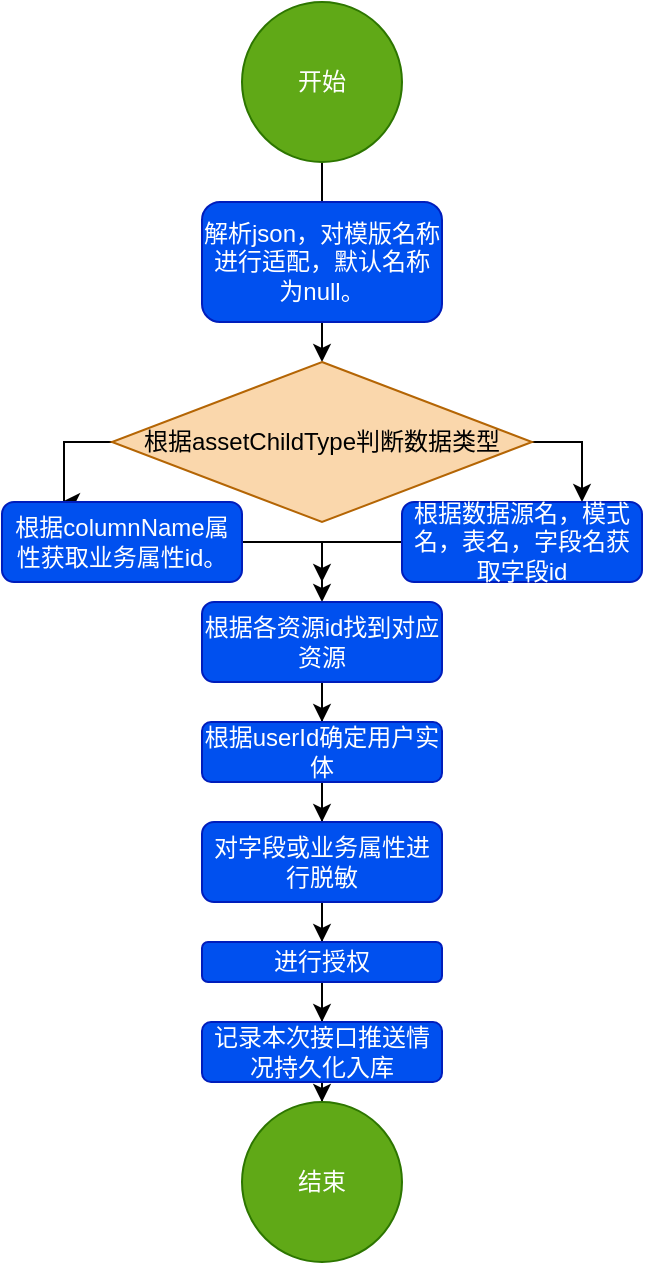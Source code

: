 <mxfile version="21.2.9" type="github">
  <diagram name="第 1 页" id="kZsR6Xk8gTe69wgRAa6V">
    <mxGraphModel dx="434" dy="577" grid="1" gridSize="10" guides="1" tooltips="1" connect="1" arrows="1" fold="1" page="1" pageScale="1" pageWidth="827" pageHeight="1169" math="0" shadow="0">
      <root>
        <mxCell id="0" />
        <mxCell id="1" parent="0" />
        <mxCell id="iffB6uSFVy8C3MFSZTTh-27" value="" style="edgeStyle=orthogonalEdgeStyle;rounded=0;orthogonalLoop=1;jettySize=auto;html=1;" parent="1" source="iffB6uSFVy8C3MFSZTTh-1" target="iffB6uSFVy8C3MFSZTTh-4" edge="1">
          <mxGeometry relative="1" as="geometry" />
        </mxCell>
        <mxCell id="iffB6uSFVy8C3MFSZTTh-1" value="开始" style="ellipse;whiteSpace=wrap;html=1;aspect=fixed;fillColor=#60a917;strokeColor=#2D7600;fontColor=#ffffff;" parent="1" vertex="1">
          <mxGeometry x="160" y="10" width="80" height="80" as="geometry" />
        </mxCell>
        <mxCell id="iffB6uSFVy8C3MFSZTTh-2" value="解析json，对模版名称进行适配，默认名称为null。" style="rounded=1;whiteSpace=wrap;html=1;fillColor=#0050ef;fontColor=#ffffff;strokeColor=#001DBC;" parent="1" vertex="1">
          <mxGeometry x="140" y="110" width="120" height="60" as="geometry" />
        </mxCell>
        <mxCell id="iffB6uSFVy8C3MFSZTTh-17" style="edgeStyle=orthogonalEdgeStyle;rounded=0;orthogonalLoop=1;jettySize=auto;html=1;entryX=0.25;entryY=0;entryDx=0;entryDy=0;" parent="1" source="iffB6uSFVy8C3MFSZTTh-4" edge="1" target="iffB6uSFVy8C3MFSZTTh-5">
          <mxGeometry relative="1" as="geometry">
            <mxPoint x="70" y="320" as="targetPoint" />
            <Array as="points">
              <mxPoint x="71" y="230" />
            </Array>
          </mxGeometry>
        </mxCell>
        <mxCell id="ceDrHB01kTsIlGRxlbIe-7" style="edgeStyle=orthogonalEdgeStyle;rounded=0;orthogonalLoop=1;jettySize=auto;html=1;entryX=0.75;entryY=0;entryDx=0;entryDy=0;" edge="1" parent="1" source="iffB6uSFVy8C3MFSZTTh-4" target="iffB6uSFVy8C3MFSZTTh-7">
          <mxGeometry relative="1" as="geometry">
            <mxPoint x="330" y="240" as="targetPoint" />
            <Array as="points">
              <mxPoint x="330" y="230" />
            </Array>
          </mxGeometry>
        </mxCell>
        <mxCell id="iffB6uSFVy8C3MFSZTTh-4" value="根据assetChildType&lt;span style=&quot;background-color: initial;&quot;&gt;判断数据类型&lt;/span&gt;" style="rhombus;whiteSpace=wrap;html=1;fillColor=#fad7ac;strokeColor=#b46504;" parent="1" vertex="1">
          <mxGeometry x="95" y="190" width="210" height="80" as="geometry" />
        </mxCell>
        <mxCell id="ceDrHB01kTsIlGRxlbIe-8" style="edgeStyle=orthogonalEdgeStyle;rounded=0;orthogonalLoop=1;jettySize=auto;html=1;entryX=0.5;entryY=0;entryDx=0;entryDy=0;" edge="1" parent="1" source="iffB6uSFVy8C3MFSZTTh-5" target="iffB6uSFVy8C3MFSZTTh-8">
          <mxGeometry relative="1" as="geometry">
            <mxPoint x="210" y="300" as="targetPoint" />
            <Array as="points">
              <mxPoint x="200" y="280" />
            </Array>
          </mxGeometry>
        </mxCell>
        <mxCell id="iffB6uSFVy8C3MFSZTTh-5" value="根据columnName属性获取业务属性id。" style="rounded=1;whiteSpace=wrap;html=1;fillColor=#0050ef;fontColor=#ffffff;strokeColor=#001DBC;" parent="1" vertex="1">
          <mxGeometry x="40" y="260" width="120" height="40" as="geometry" />
        </mxCell>
        <mxCell id="ceDrHB01kTsIlGRxlbIe-11" style="edgeStyle=orthogonalEdgeStyle;rounded=0;orthogonalLoop=1;jettySize=auto;html=1;" edge="1" parent="1" source="iffB6uSFVy8C3MFSZTTh-7">
          <mxGeometry relative="1" as="geometry">
            <mxPoint x="200" y="300" as="targetPoint" />
            <Array as="points">
              <mxPoint x="200" y="280" />
            </Array>
          </mxGeometry>
        </mxCell>
        <mxCell id="iffB6uSFVy8C3MFSZTTh-7" value="根据数据源名，模式名，表名，字段名获取字段id" style="rounded=1;whiteSpace=wrap;html=1;fillColor=#0050ef;fontColor=#ffffff;strokeColor=#001DBC;" parent="1" vertex="1">
          <mxGeometry x="240" y="260" width="120" height="40" as="geometry" />
        </mxCell>
        <mxCell id="iffB6uSFVy8C3MFSZTTh-22" value="" style="edgeStyle=orthogonalEdgeStyle;rounded=0;orthogonalLoop=1;jettySize=auto;html=1;" parent="1" source="iffB6uSFVy8C3MFSZTTh-9" target="iffB6uSFVy8C3MFSZTTh-10" edge="1">
          <mxGeometry relative="1" as="geometry" />
        </mxCell>
        <mxCell id="iffB6uSFVy8C3MFSZTTh-25" value="" style="edgeStyle=orthogonalEdgeStyle;rounded=0;orthogonalLoop=1;jettySize=auto;html=1;" parent="1" source="iffB6uSFVy8C3MFSZTTh-10" target="iffB6uSFVy8C3MFSZTTh-11" edge="1">
          <mxGeometry relative="1" as="geometry" />
        </mxCell>
        <mxCell id="iffB6uSFVy8C3MFSZTTh-10" value="对字段或业务属性进行脱敏" style="rounded=1;whiteSpace=wrap;html=1;fillColor=#0050ef;fontColor=#ffffff;strokeColor=#001DBC;" parent="1" vertex="1">
          <mxGeometry x="140" y="420" width="120" height="40" as="geometry" />
        </mxCell>
        <mxCell id="iffB6uSFVy8C3MFSZTTh-26" value="" style="edgeStyle=orthogonalEdgeStyle;rounded=0;orthogonalLoop=1;jettySize=auto;html=1;" parent="1" source="iffB6uSFVy8C3MFSZTTh-11" target="iffB6uSFVy8C3MFSZTTh-12" edge="1">
          <mxGeometry relative="1" as="geometry" />
        </mxCell>
        <mxCell id="iffB6uSFVy8C3MFSZTTh-11" value="进行授权" style="rounded=1;whiteSpace=wrap;html=1;fillColor=#0050ef;fontColor=#ffffff;strokeColor=#001DBC;" parent="1" vertex="1">
          <mxGeometry x="140" y="480" width="120" height="20" as="geometry" />
        </mxCell>
        <mxCell id="ceDrHB01kTsIlGRxlbIe-2" value="" style="edgeStyle=orthogonalEdgeStyle;rounded=0;orthogonalLoop=1;jettySize=auto;html=1;" edge="1" parent="1" source="iffB6uSFVy8C3MFSZTTh-12" target="ceDrHB01kTsIlGRxlbIe-1">
          <mxGeometry relative="1" as="geometry" />
        </mxCell>
        <mxCell id="iffB6uSFVy8C3MFSZTTh-12" value="记录本次接口推送情况持久化入库" style="rounded=1;whiteSpace=wrap;html=1;fillColor=#0050ef;fontColor=#ffffff;strokeColor=#001DBC;" parent="1" vertex="1">
          <mxGeometry x="140" y="520" width="120" height="30" as="geometry" />
        </mxCell>
        <mxCell id="iffB6uSFVy8C3MFSZTTh-24" value="" style="edgeStyle=orthogonalEdgeStyle;rounded=0;orthogonalLoop=1;jettySize=auto;html=1;" parent="1" source="iffB6uSFVy8C3MFSZTTh-8" target="iffB6uSFVy8C3MFSZTTh-9" edge="1">
          <mxGeometry relative="1" as="geometry">
            <mxPoint x="190" y="460" as="sourcePoint" />
            <mxPoint x="180" y="590" as="targetPoint" />
          </mxGeometry>
        </mxCell>
        <mxCell id="iffB6uSFVy8C3MFSZTTh-9" value="根据userId确定用户实体" style="rounded=1;whiteSpace=wrap;html=1;fillColor=#0050ef;fontColor=#ffffff;strokeColor=#001DBC;" parent="1" vertex="1">
          <mxGeometry x="140" y="370" width="120" height="30" as="geometry" />
        </mxCell>
        <mxCell id="ceDrHB01kTsIlGRxlbIe-1" value="结束" style="ellipse;whiteSpace=wrap;html=1;aspect=fixed;fillColor=#60a917;fontColor=#ffffff;strokeColor=#2D7600;" vertex="1" parent="1">
          <mxGeometry x="160" y="560" width="80" height="80" as="geometry" />
        </mxCell>
        <mxCell id="iffB6uSFVy8C3MFSZTTh-8" value="根据各资源id找到对应资源" style="rounded=1;whiteSpace=wrap;html=1;fillColor=#0050ef;fontColor=#ffffff;strokeColor=#001DBC;" parent="1" vertex="1">
          <mxGeometry x="140" y="310" width="120" height="40" as="geometry" />
        </mxCell>
      </root>
    </mxGraphModel>
  </diagram>
</mxfile>
